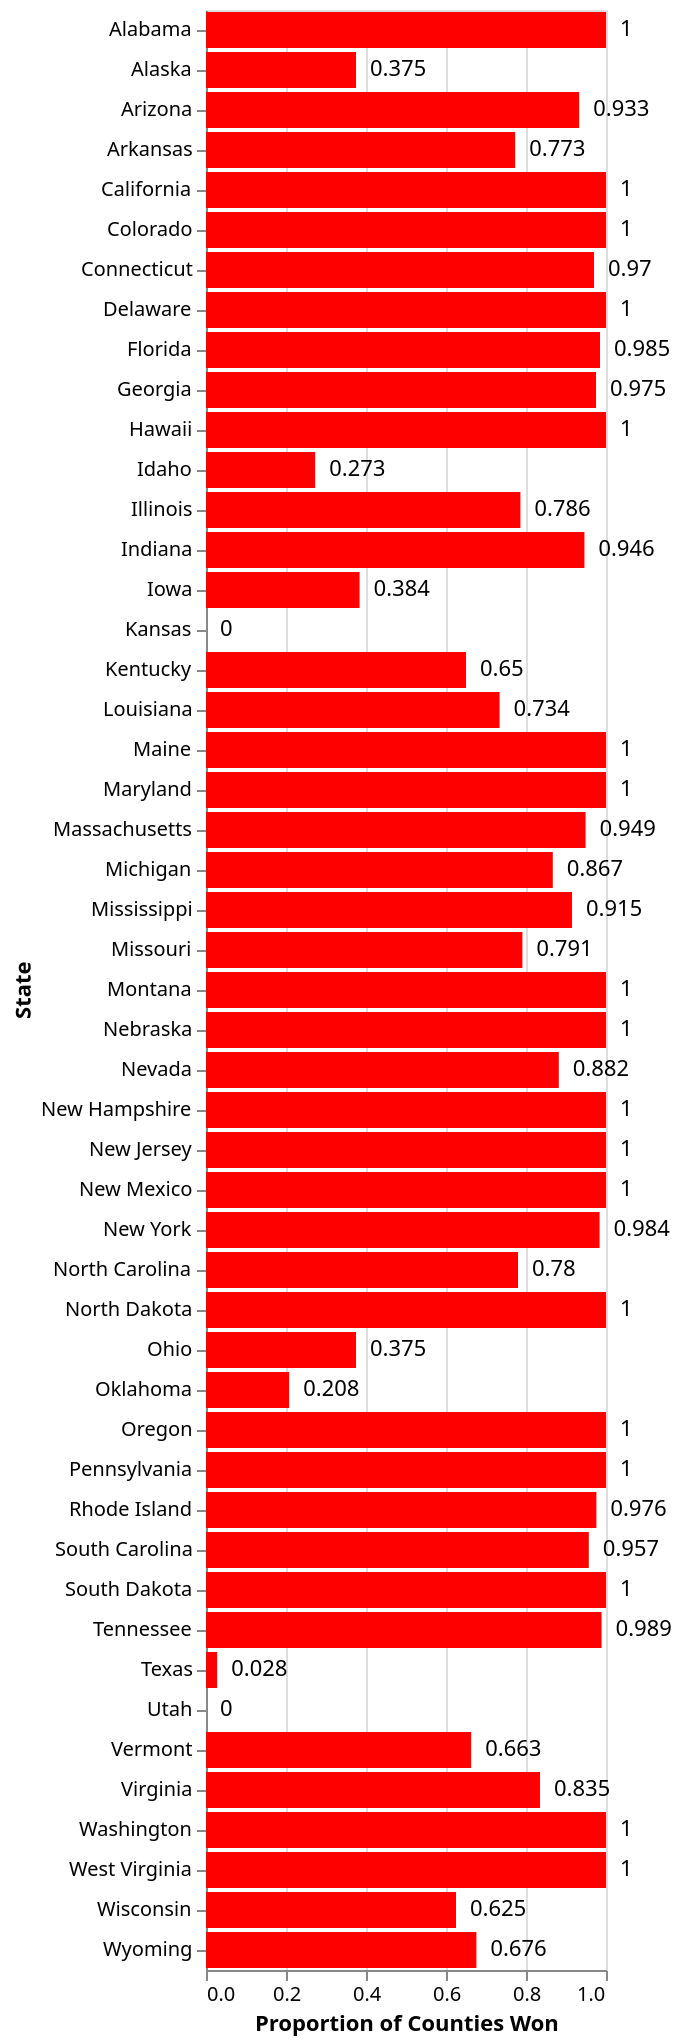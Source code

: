 {"$schema":"https://vega.github.io/schema/vega-lite/v3.json","description":"The proportion of counties Trump won in each state.","data":{"values":[{"color":"red","State":"Alabama","Proportion of Counties Won":"1.000"},{"color":"red","State":"Alaska","Proportion of Counties Won":"0.375"},{"color":"red","State":"Arizona","Proportion of Counties Won":"0.933"},{"color":"red","State":"Arkansas","Proportion of Counties Won":"0.773"},{"color":"red","State":"California","Proportion of Counties Won":"1.000"},{"color":"red","State":"Colorado","Proportion of Counties Won":"1.000"},{"color":"red","State":"Connecticut","Proportion of Counties Won":"0.970"},{"color":"red","State":"Delaware","Proportion of Counties Won":"1.000"},{"color":"red","State":"Florida","Proportion of Counties Won":"0.985"},{"color":"red","State":"Georgia","Proportion of Counties Won":"0.975"},{"color":"red","State":"Hawaii","Proportion of Counties Won":"1.000"},{"color":"red","State":"Idaho","Proportion of Counties Won":"0.273"},{"color":"red","State":"Illinois","Proportion of Counties Won":"0.786"},{"color":"red","State":"Indiana","Proportion of Counties Won":"0.946"},{"color":"red","State":"Iowa","Proportion of Counties Won":"0.384"},{"color":"red","State":"Kansas","Proportion of Counties Won":"0.000"},{"color":"red","State":"Kentucky","Proportion of Counties Won":"0.650"},{"color":"red","State":"Louisiana","Proportion of Counties Won":"0.734"},{"color":"red","State":"Maine","Proportion of Counties Won":"1.000"},{"color":"red","State":"Maryland","Proportion of Counties Won":"1.000"},{"color":"red","State":"Massachusetts","Proportion of Counties Won":"0.949"},{"color":"red","State":"Michigan","Proportion of Counties Won":"0.867"},{"color":"red","State":"Mississippi","Proportion of Counties Won":"0.915"},{"color":"red","State":"Missouri","Proportion of Counties Won":"0.791"},{"color":"red","State":"Montana","Proportion of Counties Won":"1.000"},{"color":"red","State":"Nebraska","Proportion of Counties Won":"1.000"},{"color":"red","State":"Nevada","Proportion of Counties Won":"0.882"},{"color":"red","State":"New Hampshire","Proportion of Counties Won":"1.000"},{"color":"red","State":"New Jersey","Proportion of Counties Won":"1.000"},{"color":"red","State":"New Mexico","Proportion of Counties Won":"1.000"},{"color":"red","State":"New York","Proportion of Counties Won":"0.984"},{"color":"red","State":"North Carolina","Proportion of Counties Won":"0.780"},{"color":"red","State":"North Dakota","Proportion of Counties Won":"1.000"},{"color":"red","State":"Ohio","Proportion of Counties Won":"0.375"},{"color":"red","State":"Oklahoma","Proportion of Counties Won":"0.208"},{"color":"red","State":"Oregon","Proportion of Counties Won":"1.000"},{"color":"red","State":"Pennsylvania","Proportion of Counties Won":"1.000"},{"color":"red","State":"Rhode Island","Proportion of Counties Won":"0.976"},{"color":"red","State":"South Carolina","Proportion of Counties Won":"0.957"},{"color":"red","State":"South Dakota","Proportion of Counties Won":"1.000"},{"color":"red","State":"Tennessee","Proportion of Counties Won":"0.989"},{"color":"red","State":"Texas","Proportion of Counties Won":"0.028"},{"color":"red","State":"Utah","Proportion of Counties Won":"0.000"},{"color":"red","State":"Vermont","Proportion of Counties Won":"0.663"},{"color":"red","State":"Virginia","Proportion of Counties Won":"0.835"},{"color":"red","State":"Washington","Proportion of Counties Won":"1.000"},{"color":"red","State":"West Virginia","Proportion of Counties Won":"1.000"},{"color":"red","State":"Wisconsin","Proportion of Counties Won":"0.625"},{"color":"red","State":"Wyoming","Proportion of Counties Won":"0.676"}]},"transform":[{"calculate":"toString('black')","as":"color2"}],"encoding":{"y":{"field":"State","type":"ordinal"},"x":{"field":"Proportion of Counties Won","type":"quantitative"},"color":{"field":"color","type":"nominal","scale":null}},"layer":[{"mark":"bar"},{"mark":{"type":"text","align":"left","baseline":"middle","dx":7},"encoding":{"text":{"field":"Proportion of Counties Won","type":"quantitative"},"color":{"field":"color2","type":"ordinal","scale":null}}}]}
